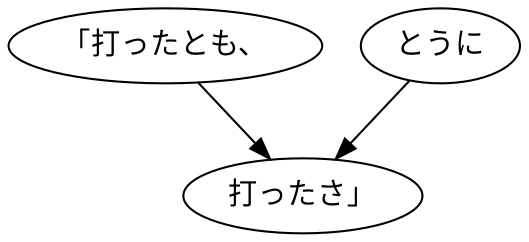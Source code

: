 digraph graph7738 {
	node0 [label="「打ったとも、"];
	node1 [label="とうに"];
	node2 [label="打ったさ」"];
	node0 -> node2;
	node1 -> node2;
}
